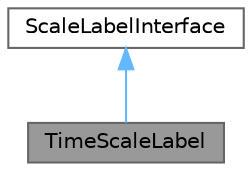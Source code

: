digraph "TimeScaleLabel"
{
 // LATEX_PDF_SIZE
  bgcolor="transparent";
  edge [fontname=Helvetica,fontsize=10,labelfontname=Helvetica,labelfontsize=10];
  node [fontname=Helvetica,fontsize=10,shape=box,height=0.2,width=0.4];
  Node1 [label="TimeScaleLabel",height=0.2,width=0.4,color="gray40", fillcolor="grey60", style="filled", fontcolor="black",tooltip=" "];
  Node2 -> Node1 [dir="back",color="steelblue1",style="solid"];
  Node2 [label="ScaleLabelInterface",height=0.2,width=0.4,color="gray40", fillcolor="white", style="filled",URL="$classScaleLabelInterface.html",tooltip="This interface defines methods to provide custom labels in a ScaleItem."];
}
